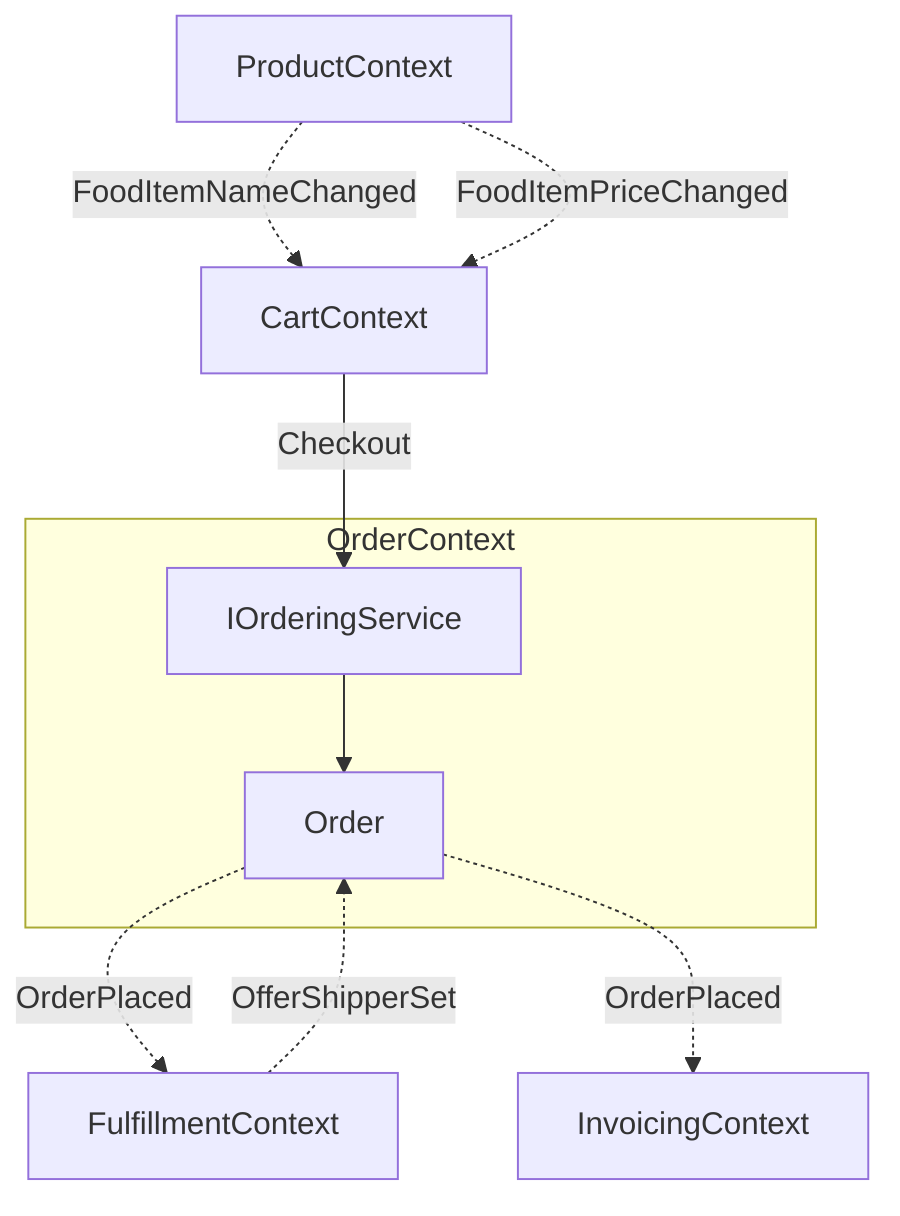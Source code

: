 flowchart TD
    ProductContext -.FoodItemNameChanged.-> CartContext
    ProductContext -.FoodItemPriceChanged.-> CartContext
    CartContext --Checkout--> IOrderingService
    subgraph OrderContext
        IOrderingService --> Order
    end
    Order -.OrderPlaced.-> FulfillmentContext
    Order -.OrderPlaced.-> InvoicingContext
    FulfillmentContext -.OfferShipperSet.-> Order